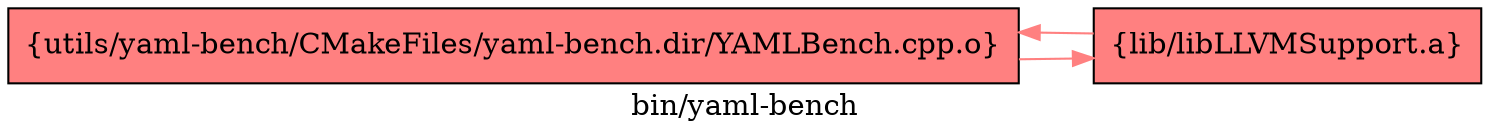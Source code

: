 digraph "bin/yaml-bench" {
	label="bin/yaml-bench";
	rankdir="LR"
	{ rank=same; Node0x55852952f4c8;  }

	Node0x55852952f4c8 [shape=record,shape=box,style=filled,fillcolor="1.000000 0.5 1",group=1,label="{utils/yaml-bench/CMakeFiles/yaml-bench.dir/YAMLBench.cpp.o}"];
	Node0x55852952f4c8 -> Node0x55852952d3a8[color="1.000000 0.5 1"];
	Node0x55852952d3a8 [shape=record,shape=box,style=filled,fillcolor="1.000000 0.5 1",group=1,label="{lib/libLLVMSupport.a}"];
	Node0x55852952d3a8 -> Node0x55852952f4c8[color="1.000000 0.5 1"];
}
